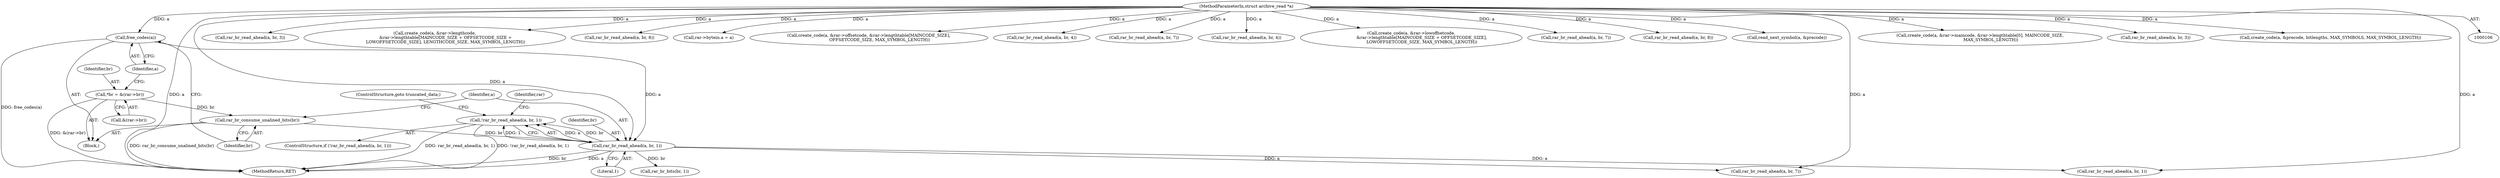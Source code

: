 digraph "0_libarchive_021efa522ad729ff0f5806c4ce53e4a6cc1daa31@API" {
"1000141" [label="(Call,!rar_br_read_ahead(a, br, 1))"];
"1000142" [label="(Call,rar_br_read_ahead(a, br, 1))"];
"1000136" [label="(Call,free_codes(a))"];
"1000107" [label="(MethodParameterIn,struct archive_read *a)"];
"1000138" [label="(Call,rar_br_consume_unalined_bits(br))"];
"1000130" [label="(Call,*br = &(rar->br))"];
"1000729" [label="(Call,rar_br_read_ahead(a, br, 3))"];
"1000140" [label="(ControlStructure,if (!rar_br_read_ahead(a, br, 1)))"];
"1000146" [label="(ControlStructure,goto truncated_data;)"];
"1000139" [label="(Identifier,br)"];
"1000880" [label="(Call,create_code(a, &rar->lengthcode,\n                &rar->lengthtable[MAINCODE_SIZE + OFFSETCODE_SIZE +\n                LOWOFFSETCODE_SIZE], LENGTHCODE_SIZE, MAX_SYMBOL_LENGTH))"];
"1000183" [label="(Call,rar_br_read_ahead(a, br, 8))"];
"1000280" [label="(Call,rar->bytein.a = a)"];
"1000145" [label="(Literal,1)"];
"1000834" [label="(Call,create_code(a, &rar->offsetcode, &rar->lengthtable[MAINCODE_SIZE],\n                OFFSETCODE_SIZE, MAX_SYMBOL_LENGTH))"];
"1000485" [label="(Call,rar_br_read_ahead(a, br, 4))"];
"1000144" [label="(Identifier,br)"];
"1001033" [label="(MethodReturn,RET)"];
"1000757" [label="(Call,rar_br_read_ahead(a, br, 7))"];
"1000458" [label="(Call,rar_br_read_ahead(a, br, 4))"];
"1000856" [label="(Call,create_code(a, &rar->lowoffsetcode,\n                &rar->lengthtable[MAINCODE_SIZE + OFFSETCODE_SIZE],\n                LOWOFFSETCODE_SIZE, MAX_SYMBOL_LENGTH))"];
"1000107" [label="(MethodParameterIn,struct archive_read *a)"];
"1000108" [label="(Block,)"];
"1000667" [label="(Call,rar_br_read_ahead(a, br, 7))"];
"1000209" [label="(Call,rar_br_read_ahead(a, br, 8))"];
"1000151" [label="(Identifier,rar)"];
"1000566" [label="(Call,read_next_symbol(a, &precode))"];
"1000131" [label="(Identifier,br)"];
"1000136" [label="(Call,free_codes(a))"];
"1000138" [label="(Call,rar_br_consume_unalined_bits(br))"];
"1000137" [label="(Identifier,a)"];
"1000153" [label="(Call,rar_br_bits(br, 1))"];
"1000143" [label="(Identifier,a)"];
"1000142" [label="(Call,rar_br_read_ahead(a, br, 1))"];
"1000420" [label="(Call,rar_br_read_ahead(a, br, 1))"];
"1000130" [label="(Call,*br = &(rar->br))"];
"1000132" [label="(Call,&(rar->br))"];
"1000812" [label="(Call,create_code(a, &rar->maincode, &rar->lengthtable[0], MAINCODE_SIZE,\n                MAX_SYMBOL_LENGTH))"];
"1000639" [label="(Call,rar_br_read_ahead(a, br, 3))"];
"1000141" [label="(Call,!rar_br_read_ahead(a, br, 1))"];
"1000532" [label="(Call,create_code(a, &precode, bitlengths, MAX_SYMBOLS, MAX_SYMBOL_LENGTH))"];
"1000163" [label="(Call,rar_br_read_ahead(a, br, 7))"];
"1000141" -> "1000140"  [label="AST: "];
"1000141" -> "1000142"  [label="CFG: "];
"1000142" -> "1000141"  [label="AST: "];
"1000146" -> "1000141"  [label="CFG: "];
"1000151" -> "1000141"  [label="CFG: "];
"1000141" -> "1001033"  [label="DDG: rar_br_read_ahead(a, br, 1)"];
"1000141" -> "1001033"  [label="DDG: !rar_br_read_ahead(a, br, 1)"];
"1000142" -> "1000141"  [label="DDG: a"];
"1000142" -> "1000141"  [label="DDG: br"];
"1000142" -> "1000141"  [label="DDG: 1"];
"1000142" -> "1000145"  [label="CFG: "];
"1000143" -> "1000142"  [label="AST: "];
"1000144" -> "1000142"  [label="AST: "];
"1000145" -> "1000142"  [label="AST: "];
"1000142" -> "1001033"  [label="DDG: br"];
"1000142" -> "1001033"  [label="DDG: a"];
"1000136" -> "1000142"  [label="DDG: a"];
"1000107" -> "1000142"  [label="DDG: a"];
"1000138" -> "1000142"  [label="DDG: br"];
"1000142" -> "1000153"  [label="DDG: br"];
"1000142" -> "1000163"  [label="DDG: a"];
"1000142" -> "1000420"  [label="DDG: a"];
"1000136" -> "1000108"  [label="AST: "];
"1000136" -> "1000137"  [label="CFG: "];
"1000137" -> "1000136"  [label="AST: "];
"1000139" -> "1000136"  [label="CFG: "];
"1000136" -> "1001033"  [label="DDG: free_codes(a)"];
"1000107" -> "1000136"  [label="DDG: a"];
"1000107" -> "1000106"  [label="AST: "];
"1000107" -> "1001033"  [label="DDG: a"];
"1000107" -> "1000163"  [label="DDG: a"];
"1000107" -> "1000183"  [label="DDG: a"];
"1000107" -> "1000209"  [label="DDG: a"];
"1000107" -> "1000280"  [label="DDG: a"];
"1000107" -> "1000420"  [label="DDG: a"];
"1000107" -> "1000458"  [label="DDG: a"];
"1000107" -> "1000485"  [label="DDG: a"];
"1000107" -> "1000532"  [label="DDG: a"];
"1000107" -> "1000566"  [label="DDG: a"];
"1000107" -> "1000639"  [label="DDG: a"];
"1000107" -> "1000667"  [label="DDG: a"];
"1000107" -> "1000729"  [label="DDG: a"];
"1000107" -> "1000757"  [label="DDG: a"];
"1000107" -> "1000812"  [label="DDG: a"];
"1000107" -> "1000834"  [label="DDG: a"];
"1000107" -> "1000856"  [label="DDG: a"];
"1000107" -> "1000880"  [label="DDG: a"];
"1000138" -> "1000108"  [label="AST: "];
"1000138" -> "1000139"  [label="CFG: "];
"1000139" -> "1000138"  [label="AST: "];
"1000143" -> "1000138"  [label="CFG: "];
"1000138" -> "1001033"  [label="DDG: rar_br_consume_unalined_bits(br)"];
"1000130" -> "1000138"  [label="DDG: br"];
"1000130" -> "1000108"  [label="AST: "];
"1000130" -> "1000132"  [label="CFG: "];
"1000131" -> "1000130"  [label="AST: "];
"1000132" -> "1000130"  [label="AST: "];
"1000137" -> "1000130"  [label="CFG: "];
"1000130" -> "1001033"  [label="DDG: &(rar->br)"];
}
